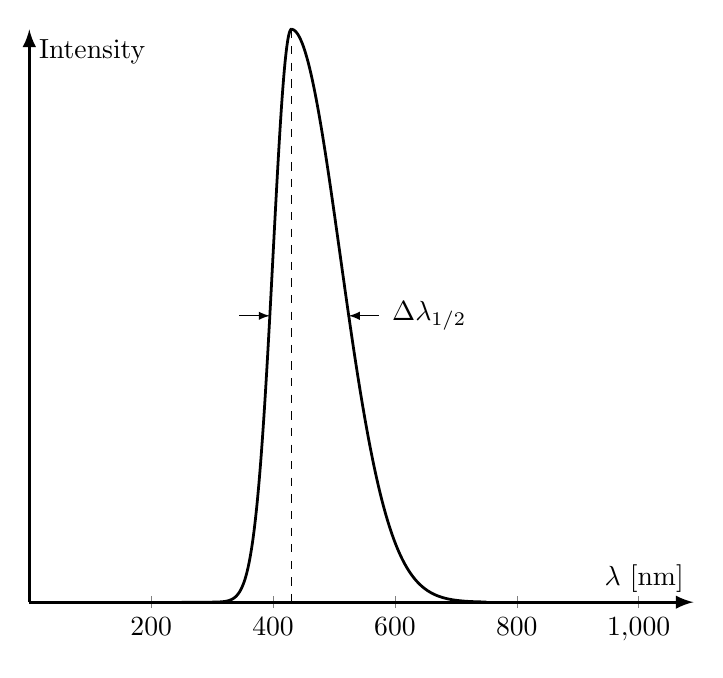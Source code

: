 \begin{tikzpicture}
\usetikzlibrary{arrows.meta}
%\pgfplotsset{compat=newest}
\begin{axis}[
axis lines=center,
ytick=\empty,
xlabel={$\lambda$ [nm]},
ylabel={Intensity},
xmin=0,xmax=1090,
xmajorgrids=false,
clip=false,
inner axis line style={-latex,very thick},
scale only axis=true,
%height=200pt,
%width=400pt,
]
\addplot[line width=1pt,samples=300,domain=250:430]
{exp(-(x-430)^2/(2*30^2))};
\addplot[line width=1pt,samples=300,domain=430:750]
{exp(-(x-430)^2/(2*80^2))};
\draw[latex-] (axis cs:394.67,0.5) -- +(axis cs:-50,0);
\draw[latex-] (axis cs:524.19,0.5) -- node[right]{$\ \ \Delta \lambda_{1/2}$} +(axis cs:50,0);
\draw [dashed] (axis cs:430,1) -- +(0,-1);
\end{axis}
\end{tikzpicture}
